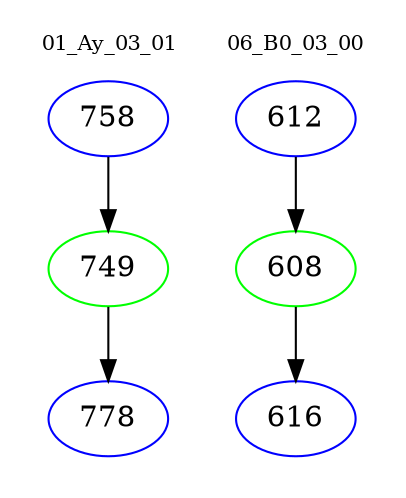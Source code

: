 digraph{
subgraph cluster_0 {
color = white
label = "01_Ay_03_01";
fontsize=10;
T0_758 [label="758", color="blue"]
T0_758 -> T0_749 [color="black"]
T0_749 [label="749", color="green"]
T0_749 -> T0_778 [color="black"]
T0_778 [label="778", color="blue"]
}
subgraph cluster_1 {
color = white
label = "06_B0_03_00";
fontsize=10;
T1_612 [label="612", color="blue"]
T1_612 -> T1_608 [color="black"]
T1_608 [label="608", color="green"]
T1_608 -> T1_616 [color="black"]
T1_616 [label="616", color="blue"]
}
}
